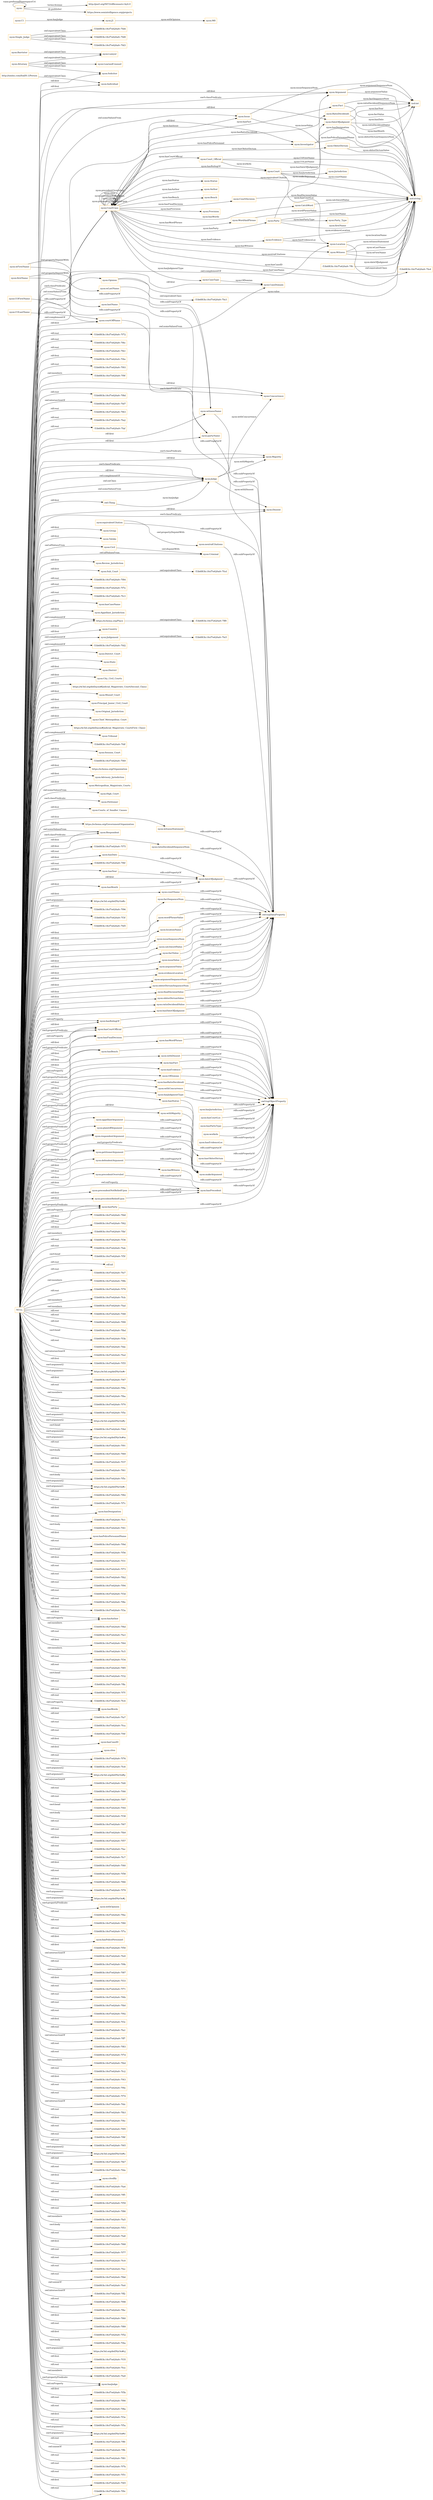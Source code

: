 digraph ar2dtool_diagram { 
rankdir=LR;
size="1501"
node [shape = rectangle, color="orange"]; "nyon:Issue" "nyon:Group" "nyon:Taluka" "nyon:Civil" "-53b6f83b:18cf7e620a9:-7ff9" "nyon:Statue" "nyon:Review_Jurisdiction" "nyon:Sub_Court" "nyon:ObiterDictum" "nyon:Solicitor" "nyon:Lawyer" "nyon:Appellant_Jurisdiction" "nyon:Jurisdiction" "https://schema.org/Place" "-53b6f83b:18cf7e620a9:-7fe5" "-53b6f83b:18cf7e620a9:-7fd4" "nyon:Evidence" "nyon:Opinion" "nyon:Judgement" "nyon:Author" "nyon:CatchWord" "nyon:Court_Official" "nyon:WordAndPhrase" "nyon:Country" "nyon:Attorney" "nyon:DateOfJudgment" "http://xmlns.com/foaf/0.1/Person" "-53b6f83b:18cf7e620a9:-7fe3" "nyon:Party_Type" "nyon:Concurrence" "-53b6f83b:18cf7e620a9:-7fd2" "nyon:CaseType" "nyon:Fact" "nyon:District_Court" "nyon:State" "nyon:Party" "nyon:District" "nyon:Provision" "-53b6f83b:18cf7e620a9:-7fd9" "nyon:Majority" "nyon:City_Civil_Courts" "nyon:Single_Judge" "https://w3id.org/def/nyon#Judicial_Magistrate_Court(Second_Class)" "nyon:Munsif_Court" "nyon:LearnedCounsel" "-53b6f83b:18cf7e620a9:-7fe4" "nyon:Principal_Junior_Civil_Court" "nyon:CaseDomain" "nyon:Original_Jurisdiction" "-53b6f83b:18cf7e620a9:-7fd3" "nyon:Chief_Meterpolitan_Court" "https://w3id.org/def/nyon#Judicial_Magistrate_Court(First_Class)" "nyon:RatioDecidendi" "-53b6f83b:18cf7e620a9:-7ffc" "nyon:Investigator" "nyon:Criminal" "nyon:Tribunal" "-53b6f83b:18cf7e620a9:-7fdf" "nyon:Barrister" "nyon:Session_Court" "nyon:Individual" "https://schema.org/Organization" "nyon:Advisory_Jurisdiction" "nyon:Court" "nyon:Witness" "nyon:Bench" "nyon:Metropolitan_Magistrate_Courts" "nyon:High_Court" "nyon:Judge" "nyon:CourtCase" "nyon:Petitioner" "nyon:Dissent" "nyon:Argument" "-53b6f83b:18cf7e620a9:-7fcd" "nyon:Location" "nyon:Courts_of_Smaller_Causes" "https://schema.org/GovernmentOrganization" "nyon:CourtDecision" "nyon:Respondent" ; /*classes style*/
	"nyon:ratioDecidendiValue" -> "owl:topDataProperty" [ label = "rdfs:subPropertyOf" ];
	"nyon:witnessStatement" -> "owl:topDataProperty" [ label = "rdfs:subPropertyOf" ];
	"nyon:ratioDecidendiSequenceNum" -> "owl:topDataProperty" [ label = "rdfs:subPropertyOf" ];
	"https://schema.org/Place" -> "-53b6f83b:18cf7e620a9:-7ff9" [ label = "owl:equivalentClass" ];
	"nyon:wLastName" -> "nyon:witnessName" [ label = "rdfs:subPropertyOf" ];
	"nyon:withMajority" -> "owl:topObjectProperty" [ label = "rdfs:subPropertyOf" ];
	"nyon:equivalentCitation" -> "nyon:neutralCitations" [ label = "owl:propertyDisjointWith" ];
	"nyon:equivalentCitation" -> "owl:topDataProperty" [ label = "rdfs:subPropertyOf" ];
	"nyon:dateOfJudgment" -> "owl:topDataProperty" [ label = "rdfs:subPropertyOf" ];
	"nyon:hasYear" -> "nyon:dateOfJudgment" [ label = "rdfs:subPropertyOf" ];
	"nyon:partyName" -> "owl:topDataProperty" [ label = "rdfs:subPropertyOf" ];
	"nyon:courtOffName" -> "owl:topDataProperty" [ label = "rdfs:subPropertyOf" ];
	"nyon:courtName" -> "owl:topDataProperty" [ label = "rdfs:subPropertyOf" ];
	"nyon:factSequenceNum" -> "owl:topDataProperty" [ label = "rdfs:subPropertyOf" ];
	"nyon:Opinion" -> "-53b6f83b:18cf7e620a9:-7fe3" [ label = "owl:equivalentClass" ];
	"nyon:plaintiffArgument" -> "nyon:makeArgument" [ label = "rdfs:subPropertyOf" ];
	"nyon:Sub_Court" -> "-53b6f83b:18cf7e620a9:-7fcd" [ label = "owl:equivalentClass" ];
	"nyon:hasWitness" -> "owl:topObjectProperty" [ label = "rdfs:subPropertyOf" ];
	"nyon:precedentReliedUpon" -> "nyon:hasPrecedent" [ label = "rdfs:subPropertyOf" ];
	"nyon:Civil" -> "nyon:Criminal" [ label = "owl:disjointWith" ];
	"nyon:wordPhraseValue" -> "owl:topDataProperty" [ label = "rdfs:subPropertyOf" ];
	"nyon:locationName" -> "owl:topDataProperty" [ label = "rdfs:subPropertyOf" ];
	"nyon:issueSequenceNum" -> "owl:topDataProperty" [ label = "rdfs:subPropertyOf" ];
	"nyon:hasParty" -> "owl:topObjectProperty" [ label = "rdfs:subPropertyOf" ];
	"nyon:hasDateOfJudgment" -> "owl:topObjectProperty" [ label = "rdfs:subPropertyOf" ];
	"nyon:hasRulingOf" -> "owl:topObjectProperty" [ label = "rdfs:subPropertyOf" ];
	"nyon:hasPrecedent" -> "owl:topObjectProperty" [ label = "rdfs:subPropertyOf" ];
	"nyon:catchwordValue" -> "owl:topDataProperty" [ label = "rdfs:subPropertyOf" ];
	"nyon:factValue" -> "owl:topDataProperty" [ label = "rdfs:subPropertyOf" ];
	"nyon:hasCourtOfficial" -> "owl:topObjectProperty" [ label = "rdfs:subPropertyOf" ];
	"nyon:issueValue" -> "owl:topDataProperty" [ label = "rdfs:subPropertyOf" ];
	"nyon:makeArgument" -> "owl:topObjectProperty" [ label = "rdfs:subPropertyOf" ];
	"nyon:hasFinalDecision" -> "owl:topObjectProperty" [ label = "rdfs:subPropertyOf" ];
	"nyon:lastName" -> "nyon:partyName" [ label = "rdfs:subPropertyOf" ];
	"nyon:respondentArgument" -> "nyon:makeArgument" [ label = "rdfs:subPropertyOf" ];
	"nyon:Judgement" -> "-53b6f83b:18cf7e620a9:-7fe5" [ label = "owl:equivalentClass" ];
	"nyon:argumentValue" -> "owl:topDataProperty" [ label = "rdfs:subPropertyOf" ];
	"nyon:precedentOverruled" -> "nyon:hasPrecedent" [ label = "rdfs:subPropertyOf" ];
	"nyon:J1" -> "nyon:M0" [ label = "nyon:withOpinion" ];
	"nyon:hasWordPhrase" -> "owl:topObjectProperty" [ label = "rdfs:subPropertyOf" ];
	"NULL" -> "nyon:Respondent" [ label = "rdf:first" ];
	"NULL" -> "-53b6f83b:18cf7e620a9:-7fb8" [ label = "rdf:rest" ];
	"NULL" -> "nyon:Munsif_Court" [ label = "rdf:first" ];
	"NULL" -> "-53b6f83b:18cf7e620a9:-7f62" [ label = "rdf:first" ];
	"NULL" -> "-53b6f83b:18cf7e620a9:-7fbf" [ label = "owl:members" ];
	"NULL" -> "nyon:hasBench" [ label = "owl:onProperty" ];
	"NULL" -> "nyon:plaintiffArgument" [ label = "rdf:first" ];
	"NULL" -> "-53b6f83b:18cf7e620a9:-7f36" [ label = "rdf:rest" ];
	"NULL" -> "-53b6f83b:18cf7e620a9:-7fab" [ label = "rdf:rest" ];
	"NULL" -> "-53b6f83b:18cf7e620a9:-7f5f" [ label = "swrl:head" ];
	"NULL" -> "nyon:factValue" [ label = "rdf:first" ];
	"NULL" -> "nyon:hasCourtOfficial" [ label = "owl:onProperty" ];
	"NULL" -> "rdf:nil" [ label = "rdf:rest" ];
	"NULL" -> "-53b6f83b:18cf7e620a9:-7fe7" [ label = "rdf:rest" ];
	"NULL" -> "nyon:ratioDecidendiValue" [ label = "rdf:first" ];
	"NULL" -> "nyon:Appellant_Jurisdiction" [ label = "rdf:first" ];
	"NULL" -> "-53b6f83b:18cf7e620a9:-7f8b" [ label = "owl:members" ];
	"NULL" -> "-53b6f83b:18cf7e620a9:-7f78" [ label = "rdf:rest" ];
	"NULL" -> "nyon:petitionerArgument" [ label = "rdf:first" ];
	"NULL" -> "nyon:Taluka" [ label = "rdf:first" ];
	"NULL" -> "-53b6f83b:18cf7e620a9:-7fcb" [ label = "owl:members" ];
	"NULL" -> "nyon:Individual" [ label = "rdf:first" ];
	"NULL" -> "-53b6f83b:18cf7e620a9:-7fad" [ label = "owl:members" ];
	"NULL" -> "-53b6f83b:18cf7e620a9:-7f48" [ label = "rdf:rest" ];
	"NULL" -> "-53b6f83b:18cf7e620a9:-7f99" [ label = "rdf:rest" ];
	"NULL" -> "-53b6f83b:18cf7e620a9:-7fbd" [ label = "rdf:rest" ];
	"NULL" -> "nyon:CaseDomain" [ label = "rdf:first" ];
	"NULL" -> "nyon:argumentValue" [ label = "rdf:first" ];
	"NULL" -> "-53b6f83b:18cf7e620a9:-7f3b" [ label = "swrl:head" ];
	"NULL" -> "-53b6f83b:18cf7e620a9:-7fde" [ label = "rdf:rest" ];
	"NULL" -> "-53b6f83b:18cf7e620a9:-7fed" [ label = "owl:intersectionOf" ];
	"NULL" -> "-53b6f83b:18cf7e620a9:-7f55" [ label = "rdf:first" ];
	"NULL" -> "https://w3id.org/def/NyOn#r" [ label = "swrl:argument2" ];
	"NULL" -> "-53b6f83b:18cf7e620a9:-7f47" [ label = "rdf:first" ];
	"NULL" -> "-53b6f83b:18cf7e620a9:-7f9a" [ label = "rdf:rest" ];
	"NULL" -> "nyon:respondentArgument" [ label = "rdf:first" ];
	"NULL" -> "nyon:factSequenceNum" [ label = "rdf:first" ];
	"NULL" -> "-53b6f83b:18cf7e620a9:-7fba" [ label = "owl:members" ];
	"NULL" -> "nyon:Dissent" [ label = "swrl:classPredicate" ];
	"NULL" -> "https://w3id.org/def/nyon#Judicial_Magistrate_Court(Second_Class)" [ label = "rdf:first" ];
	"NULL" -> "-53b6f83b:18cf7e620a9:-7f70" [ label = "rdf:rest" ];
	"NULL" -> "nyon:Civil" [ label = "owl:allValuesFrom" ];
	"NULL" -> "nyon:Tribunal" [ label = "owl:complementOf" ];
	"NULL" -> "nyon:Dissent" [ label = "rdf:first" ];
	"NULL" -> "-53b6f83b:18cf7e620a9:-7f5e" [ label = "rdf:first" ];
	"NULL" -> "https://w3id.org/def/NyOn#y" [ label = "swrl:argument1" ];
	"NULL" -> "nyon:Original_Jurisdiction" [ label = "rdf:first" ];
	"NULL" -> "-53b6f83b:18cf7e620a9:-7f4d" [ label = "swrl:head" ];
	"NULL" -> "https://w3id.org/def/NyOn#m" [ label = "swrl:argument2" ];
	"NULL" -> "-53b6f83b:18cf7e620a9:-7f91" [ label = "rdf:rest" ];
	"NULL" -> "nyon:District_Court" [ label = "rdf:first" ];
	"NULL" -> "-53b6f83b:18cf7e620a9:-7f69" [ label = "swrl:body" ];
	"NULL" -> "-53b6f83b:18cf7e620a9:-7f37" [ label = "rdf:first" ];
	"NULL" -> "-53b6f83b:18cf7e620a9:-7f61" [ label = "rdf:rest" ];
	"NULL" -> "-53b6f83b:18cf7e620a9:-7f5c" [ label = "swrl:body" ];
	"NULL" -> "https://w3id.org/def/NyOn#c" [ label = "swrl:argument2" ];
	"NULL" -> "nyon:High_Court" [ label = "owl:someValuesFrom" ];
	"NULL" -> "nyon:withDissent" [ label = "swrl:propertyPredicate" ];
	"NULL" -> "-53b6f83b:18cf7e620a9:-7f82" [ label = "rdf:rest" ];
	"NULL" -> "nyon:Judgement" [ label = "owl:complementOf" ];
	"NULL" -> "-53b6f83b:18cf7e620a9:-7f7c" [ label = "rdf:rest" ];
	"NULL" -> "nyon:hasDesignation" [ label = "rdf:first" ];
	"NULL" -> "-53b6f83b:18cf7e620a9:-7fc1" [ label = "rdf:rest" ];
	"NULL" -> "-53b6f83b:18cf7e620a9:-7f41" [ label = "swrl:body" ];
	"NULL" -> "nyon:partyName" [ label = "rdf:first" ];
	"NULL" -> "nyon:witnessStatement" [ label = "rdf:first" ];
	"NULL" -> "nyon:hasPolicePersonnelName" [ label = "rdf:first" ];
	"NULL" -> "-53b6f83b:18cf7e620a9:-7f9d" [ label = "rdf:rest" ];
	"NULL" -> "nyon:hasFact" [ label = "rdf:first" ];
	"NULL" -> "nyon:withMajority" [ label = "swrl:propertyPredicate" ];
	"NULL" -> "nyon:dateOfJudgment" [ label = "rdf:first" ];
	"NULL" -> "-53b6f83b:18cf7e620a9:-7f56" [ label = "swrl:head" ];
	"NULL" -> "-53b6f83b:18cf7e620a9:-7f31" [ label = "rdf:first" ];
	"NULL" -> "nyon:Session_Court" [ label = "rdf:first" ];
	"NULL" -> "-53b6f83b:18cf7e620a9:-7f73" [ label = "rdf:rest" ];
	"NULL" -> "-53b6f83b:18cf7e620a9:-7fb2" [ label = "rdf:rest" ];
	"NULL" -> "nyon:Criminal" [ label = "owl:allValuesFrom" ];
	"NULL" -> "nyon:Solicitor" [ label = "rdf:first" ];
	"NULL" -> "nyon:Advisory_Jurisdiction" [ label = "rdf:first" ];
	"NULL" -> "-53b6f83b:18cf7e620a9:-7f94" [ label = "rdf:rest" ];
	"NULL" -> "-53b6f83b:18cf7e620a9:-7f3d" [ label = "rdf:rest" ];
	"NULL" -> "-53b6f83b:18cf7e620a9:-7f8e" [ label = "rdf:rest" ];
	"NULL" -> "-53b6f83b:18cf7e620a9:-7f3a" [ label = "rdf:first" ];
	"NULL" -> "nyon:hasPrecedent" [ label = "owl:onProperty" ];
	"NULL" -> "nyon:Judge" [ label = "swrl:classPredicate" ];
	"NULL" -> "nyon:ratioDecidendiSequenceNum" [ label = "rdf:first" ];
	"NULL" -> "nyon:hasAuthor" [ label = "rdf:first" ];
	"NULL" -> "nyon:hasParty" [ label = "owl:onProperty" ];
	"NULL" -> "-53b6f83b:18cf7e620a9:-7f6d" [ label = "owl:members" ];
	"NULL" -> "nyon:hasEvidence" [ label = "rdf:first" ];
	"NULL" -> "nyon:hasRulingOf" [ label = "rdf:first" ];
	"NULL" -> "-53b6f83b:18cf7e620a9:-7fa3" [ label = "rdf:rest" ];
	"NULL" -> "nyon:Judge" [ label = "rdf:first" ];
	"NULL" -> "-53b6f83b:18cf7e620a9:-7f64" [ label = "rdf:first" ];
	"NULL" -> "-53b6f83b:18cf7e620a9:-7fc5" [ label = "owl:members" ];
	"NULL" -> "-53b6f83b:18cf7e620a9:-7f34" [ label = "rdf:rest" ];
	"NULL" -> "-53b6f83b:18cf7e620a9:-7f85" [ label = "rdf:rest" ];
	"NULL" -> "nyon:hasRulingOf" [ label = "owl:onProperty" ];
	"NULL" -> "-53b6f83b:18cf7e620a9:-7f32" [ label = "swrl:head" ];
	"NULL" -> "-53b6f83b:18cf7e620a9:-7ffa" [ label = "rdf:rest" ];
	"NULL" -> "-53b6f83b:18cf7e620a9:-7f7f" [ label = "rdf:rest" ];
	"NULL" -> "-53b6f83b:18cf7e620a9:-7fc4" [ label = "rdf:rest" ];
	"NULL" -> "https://schema.org/Organization" [ label = "rdf:first" ];
	"NULL" -> "nyon:witnessName" [ label = "rdf:first" ];
	"NULL" -> "https://schema.org/GovernmentOrganization" [ label = "rdf:first" ];
	"NULL" -> "nyon:hasWords" [ label = "owl:onProperty" ];
	"NULL" -> "-53b6f83b:18cf7e620a9:-7fa7" [ label = "rdf:rest" ];
	"NULL" -> "-53b6f83b:18cf7e620a9:-7fca" [ label = "rdf:rest" ];
	"NULL" -> "-53b6f83b:18cf7e620a9:-7f4f" [ label = "rdf:rest" ];
	"NULL" -> "nyon:hasCaseID" [ label = "rdf:first" ];
	"NULL" -> "nyon:hasBench" [ label = "rdf:first" ];
	"NULL" -> "nyon:cites" [ label = "rdf:first" ];
	"NULL" -> "-53b6f83b:18cf7e620a9:-7f76" [ label = "rdf:rest" ];
	"NULL" -> "nyon:Judge" [ label = "owl:complementOf" ];
	"NULL" -> "-53b6f83b:18cf7e620a9:-7fc8" [ label = "rdf:rest" ];
	"NULL" -> "https://w3id.org/def/NyOn#p" [ label = "swrl:argument2" ];
	"NULL" -> "nyon:Respondent" [ label = "owl:someValuesFrom" ];
	"NULL" -> "-53b6f83b:18cf7e620a9:-7fd0" [ label = "owl:intersectionOf" ];
	"NULL" -> "-53b6f83b:18cf7e620a9:-7f46" [ label = "rdf:rest" ];
	"NULL" -> "https://w3id.org/def/NyOn#y" [ label = "swrl:argument2" ];
	"NULL" -> "-53b6f83b:18cf7e620a9:-7f97" [ label = "rdf:rest" ];
	"NULL" -> "-53b6f83b:18cf7e620a9:-7f44" [ label = "swrl:head" ];
	"NULL" -> "nyon:OfDomian" [ label = "owl:onProperty" ];
	"NULL" -> "-53b6f83b:18cf7e620a9:-7f38" [ label = "swrl:body" ];
	"NULL" -> "-53b6f83b:18cf7e620a9:-7f67" [ label = "rdf:rest" ];
	"NULL" -> "-53b6f83b:18cf7e620a9:-7fb9" [ label = "rdf:rest" ];
	"NULL" -> "nyon:respondentArgument" [ label = "swrl:propertyPredicate" ];
	"NULL" -> "-53b6f83b:18cf7e620a9:-7f57" [ label = "rdf:first" ];
	"NULL" -> "nyon:evidenceLocation" [ label = "rdf:first" ];
	"NULL" -> "nyon:hasRatioDecidendi" [ label = "rdf:first" ];
	"NULL" -> "-53b6f83b:18cf7e620a9:-7fac" [ label = "rdf:rest" ];
	"NULL" -> "nyon:makeArgument" [ label = "swrl:propertyPredicate" ];
	"NULL" -> "nyon:hasCourtOfficial" [ label = "rdf:first" ];
	"NULL" -> "-53b6f83b:18cf7e620a9:-7fc7" [ label = "rdf:rest" ];
	"NULL" -> "nyon:argumentSequenceNum" [ label = "rdf:first" ];
	"NULL" -> "nyon:Review_Jurisdiction" [ label = "rdf:first" ];
	"NULL" -> "-53b6f83b:18cf7e620a9:-7f40" [ label = "rdf:first" ];
	"NULL" -> "-53b6f83b:18cf7e620a9:-7f58" [ label = "rdf:rest" ];
	"NULL" -> "-53b6f83b:18cf7e620a9:-7f66" [ label = "rdf:first" ];
	"NULL" -> "-53b6f83b:18cf7e620a9:-7f79" [ label = "rdf:rest" ];
	"NULL" -> "nyon:withConcurrence" [ label = "swrl:propertyPredicate" ];
	"NULL" -> "nyon:hasCourtOfficial" [ label = "swrl:propertyPredicate" ];
	"NULL" -> "https://w3id.org/def/NyOn#j" [ label = "swrl:argument1" ];
	"NULL" -> "nyon:withOpinion" [ label = "swrl:propertyPredicate" ];
	"NULL" -> "nyon:Location" [ label = "owl:complementOf" ];
	"NULL" -> "-53b6f83b:18cf7e620a9:-7fbe" [ label = "rdf:rest" ];
	"NULL" -> "-53b6f83b:18cf7e620a9:-7f80" [ label = "rdf:rest" ];
	"NULL" -> "-53b6f83b:18cf7e620a9:-7f7a" [ label = "rdf:rest" ];
	"NULL" -> "nyon:hasWitness" [ label = "rdf:first" ];
	"NULL" -> "nyon:CourtCase" [ label = "owl:someValuesFrom" ];
	"NULL" -> "nyon:District" [ label = "rdf:first" ];
	"NULL" -> "nyon:CourtCase" [ label = "swrl:classPredicate" ];
	"NULL" -> "nyon:hasPolicePersonnel" [ label = "rdf:first" ];
	"NULL" -> "-53b6f83b:18cf7e620a9:-7f50" [ label = "rdf:first" ];
	"NULL" -> "-53b6f83b:18cf7e620a9:-7fe9" [ label = "owl:intersectionOf" ];
	"NULL" -> "-53b6f83b:18cf7e620a9:-7f9b" [ label = "rdf:rest" ];
	"NULL" -> "nyon:catchwordValue" [ label = "rdf:first" ];
	"NULL" -> "-53b6f83b:18cf7e620a9:-7f87" [ label = "owl:members" ];
	"NULL" -> "-53b6f83b:18cf7e620a9:-7f33" [ label = "rdf:first" ];
	"NULL" -> "-53b6f83b:18cf7e620a9:-7f71" [ label = "rdf:rest" ];
	"NULL" -> "nyon:issueValue" [ label = "rdf:first" ];
	"NULL" -> "owl:Thing" [ label = "rdf:first" ];
	"NULL" -> "https://w3id.org/def/NyOn#r" [ label = "swrl:argument1" ];
	"NULL" -> "-53b6f83b:18cf7e620a9:-7f6b" [ label = "rdf:rest" ];
	"NULL" -> "nyon:Argument" [ label = "rdf:first" ];
	"NULL" -> "-53b6f83b:18cf7e620a9:-7fb0" [ label = "rdf:rest" ];
	"NULL" -> "nyon:courtName" [ label = "rdf:first" ];
	"NULL" -> "https://w3id.org/def/nyon#Judicial_Magistrate_Court(First_Class)" [ label = "rdf:first" ];
	"NULL" -> "-53b6f83b:18cf7e620a9:-7f92" [ label = "rdf:rest" ];
	"NULL" -> "-53b6f83b:18cf7e620a9:-7f3c" [ label = "rdf:first" ];
	"NULL" -> "-53b6f83b:18cf7e620a9:-7fa1" [ label = "rdf:rest" ];
	"NULL" -> "nyon:courtOffName" [ label = "rdf:first" ];
	"NULL" -> "https://schema.org/Place" [ label = "owl:complementOf" ];
	"NULL" -> "nyon:State" [ label = "rdf:first" ];
	"NULL" -> "-53b6f83b:18cf7e620a9:-7fdf" [ label = "rdf:first" ];
	"NULL" -> "-53b6f83b:18cf7e620a9:-7ff7" [ label = "owl:intersectionOf" ];
	"NULL" -> "nyon:Investigator" [ label = "rdf:first" ];
	"NULL" -> "-53b6f83b:18cf7e620a9:-7f83" [ label = "rdf:rest" ];
	"NULL" -> "nyon:Concurrence" [ label = "swrl:classPredicate" ];
	"NULL" -> "nyon:precendentNotReliedUpon" [ label = "rdf:first" ];
	"NULL" -> "https://schema.org/Place" [ label = "rdf:first" ];
	"NULL" -> "-53b6f83b:18cf7e620a9:-7f7d" [ label = "rdf:rest" ];
	"NULL" -> "-53b6f83b:18cf7e620a9:-7fb4" [ label = "owl:members" ];
	"NULL" -> "-53b6f83b:18cf7e620a9:-7fc2" [ label = "rdf:rest" ];
	"NULL" -> "-53b6f83b:18cf7e620a9:-7f43" [ label = "rdf:first" ];
	"NULL" -> "-53b6f83b:18cf7e620a9:-7f9e" [ label = "rdf:rest" ];
	"NULL" -> "nyon:hasJudgmentType" [ label = "rdf:first" ];
	"NULL" -> "https://w3id.org/def/NyOn#c" [ label = "swrl:argument1" ];
	"NULL" -> "-53b6f83b:18cf7e620a9:-7f74" [ label = "rdf:rest" ];
	"NULL" -> "nyon:Judge" [ label = "owl:onClass" ];
	"NULL" -> "-53b6f83b:18cf7e620a9:-7fdc" [ label = "owl:intersectionOf" ];
	"NULL" -> "-53b6f83b:18cf7e620a9:-7fb3" [ label = "rdf:rest" ];
	"NULL" -> "https://w3id.org/def/NyOn#j" [ label = "swrl:argument2" ];
	"NULL" -> "nyon:Opinion" [ label = "owl:complementOf" ];
	"NULL" -> "-53b6f83b:18cf7e620a9:-7f4c" [ label = "rdf:first" ];
	"NULL" -> "-53b6f83b:18cf7e620a9:-7f95" [ label = "rdf:rest" ];
	"NULL" -> "nyon:Majority" [ label = "swrl:classPredicate" ];
	"NULL" -> "-53b6f83b:18cf7e620a9:-7f8f" [ label = "rdf:rest" ];
	"NULL" -> "nyon:Concurrence" [ label = "rdf:first" ];
	"NULL" -> "nyon:locationName" [ label = "rdf:first" ];
	"NULL" -> "nyon:hasFinalDecision" [ label = "rdf:first" ];
	"NULL" -> "-53b6f83b:18cf7e620a9:-7f65" [ label = "rdf:rest" ];
	"NULL" -> "https://w3id.org/def/NyOn#a" [ label = "swrl:argument2" ];
	"NULL" -> "-53b6f83b:18cf7e620a9:-7fb7" [ label = "rdf:rest" ];
	"NULL" -> "-53b6f83b:18cf7e620a9:-7fda" [ label = "rdf:rest" ];
	"NULL" -> "nyon:hasAuthor" [ label = "owl:onProperty" ];
	"NULL" -> "nyon:citedBy" [ label = "rdf:first" ];
	"NULL" -> "-53b6f83b:18cf7e620a9:-7fa4" [ label = "rdf:rest" ];
	"NULL" -> "-53b6f83b:18cf7e620a9:-7ff5" [ label = "rdf:rest" ];
	"NULL" -> "-53b6f83b:18cf7e620a9:-7f59" [ label = "rdf:first" ];
	"NULL" -> "-53b6f83b:18cf7e620a9:-7f86" [ label = "rdf:rest" ];
	"NULL" -> "nyon:hasYear" [ label = "rdf:first" ];
	"NULL" -> "nyon:hasMonth" [ label = "rdf:first" ];
	"NULL" -> "nyon:hasDateOfJudgment" [ label = "rdf:first" ];
	"NULL" -> "nyon:Petitioner" [ label = "swrl:classPredicate" ];
	"NULL" -> "-53b6f83b:18cf7e620a9:-7fa5" [ label = "owl:members" ];
	"NULL" -> "nyon:hasStatue" [ label = "rdf:first" ];
	"NULL" -> "-53b6f83b:18cf7e620a9:-7f53" [ label = "swrl:body" ];
	"NULL" -> "-53b6f83b:18cf7e620a9:-7fa8" [ label = "rdf:rest" ];
	"NULL" -> "nyon:City_Civil_Courts" [ label = "rdf:first" ];
	"NULL" -> "-53b6f83b:18cf7e620a9:-7f68" [ label = "rdf:first" ];
	"NULL" -> "nyon:Courts_of_Smaller_Causes" [ label = "rdf:first" ];
	"NULL" -> "nyon:precedentReliedUpon" [ label = "rdf:first" ];
	"NULL" -> "-53b6f83b:18cf7e620a9:-7f77" [ label = "rdf:rest" ];
	"NULL" -> "-53b6f83b:18cf7e620a9:-7fc9" [ label = "rdf:rest" ];
	"NULL" -> "-53b6f83b:18cf7e620a9:-7fec" [ label = "rdf:rest" ];
	"NULL" -> "-53b6f83b:18cf7e620a9:-7fb6" [ label = "rdf:rest" ];
	"NULL" -> "-53b6f83b:18cf7e620a9:-7fe0" [ label = "owl:unionOf" ];
	"NULL" -> "-53b6f83b:18cf7e620a9:-7ff2" [ label = "owl:intersectionOf" ];
	"NULL" -> "nyon:obiterDictumSequenceNum" [ label = "rdf:first" ];
	"NULL" -> "nyon:hasParty" [ label = "rdf:first" ];
	"NULL" -> "nyon:Argument" [ label = "swrl:classPredicate" ];
	"NULL" -> "nyon:wordPhraseValue" [ label = "rdf:first" ];
	"NULL" -> "-53b6f83b:18cf7e620a9:-7f98" [ label = "rdf:rest" ];
	"NULL" -> "-53b6f83b:18cf7e620a9:-7fbc" [ label = "rdf:rest" ];
	"NULL" -> "nyon:Respondent" [ label = "swrl:classPredicate" ];
	"NULL" -> "nyon:Chief_Meterpolitan_Court" [ label = "rdf:first" ];
	"NULL" -> "-53b6f83b:18cf7e620a9:-7f60" [ label = "rdf:first" ];
	"NULL" -> "-53b6f83b:18cf7e620a9:-7f89" [ label = "rdf:rest" ];
	"NULL" -> "-53b6f83b:18cf7e620a9:-7f52" [ label = "rdf:first" ];
	"NULL" -> "-53b6f83b:18cf7e620a9:-7f4a" [ label = "swrl:body" ];
	"NULL" -> "https://w3id.org/def/NyOn#cj" [ label = "swrl:argument1" ];
	"NULL" -> "-53b6f83b:18cf7e620a9:-7f35" [ label = "rdf:first" ];
	"NULL" -> "-53b6f83b:18cf7e620a9:-7fce" [ label = "rdf:rest" ];
	"NULL" -> "-53b6f83b:18cf7e620a9:-7fa9" [ label = "owl:members" ];
	"NULL" -> "nyon:hasJudge" [ label = "swrl:propertyPredicate" ];
	"NULL" -> "-53b6f83b:18cf7e620a9:-7fd2" [ label = "owl:complementOf" ];
	"NULL" -> "-53b6f83b:18cf7e620a9:-7f5b" [ label = "rdf:first" ];
	"NULL" -> "-53b6f83b:18cf7e620a9:-7f90" [ label = "rdf:rest" ];
	"NULL" -> "nyon:Group" [ label = "rdf:first" ];
	"NULL" -> "-53b6f83b:18cf7e620a9:-7f8a" [ label = "rdf:rest" ];
	"NULL" -> "nyon:finalDecisionValue" [ label = "rdf:first" ];
	"NULL" -> "-53b6f83b:18cf7e620a9:-7f3e" [ label = "rdf:first" ];
	"NULL" -> "nyon:hasObiterDictum" [ label = "rdf:first" ];
	"NULL" -> "-53b6f83b:18cf7e620a9:-7f5a" [ label = "rdf:rest" ];
	"NULL" -> "https://w3id.org/def/NyOn#d" [ label = "swrl:argument1" ];
	"NULL" -> "-53b6f83b:18cf7e620a9:-7ff0" [ label = "rdf:rest" ];
	"NULL" -> "nyon:Majority" [ label = "rdf:first" ];
	"NULL" -> "-53b6f83b:18cf7e620a9:-7ffb" [ label = "owl:unionOf" ];
	"NULL" -> "https://w3id.org/def/NyOn#d" [ label = "swrl:argument2" ];
	"NULL" -> "nyon:issueSequenceNum" [ label = "rdf:first" ];
	"NULL" -> "nyon:hasWordPhrase" [ label = "rdf:first" ];
	"NULL" -> "-53b6f83b:18cf7e620a9:-7f81" [ label = "rdf:rest" ];
	"NULL" -> "nyon:hasWords" [ label = "rdf:first" ];
	"NULL" -> "nyon:defendentArgument" [ label = "rdf:first" ];
	"NULL" -> "nyon:hasParty" [ label = "swrl:propertyPredicate" ];
	"NULL" -> "-53b6f83b:18cf7e620a9:-7f7b" [ label = "rdf:rest" ];
	"NULL" -> "-53b6f83b:18cf7e620a9:-7f51" [ label = "rdf:rest" ];
	"NULL" -> "nyon:hasDate" [ label = "rdf:first" ];
	"NULL" -> "-53b6f83b:18cf7e620a9:-7f45" [ label = "rdf:first" ];
	"NULL" -> "-53b6f83b:18cf7e620a9:-7f9c" [ label = "rdf:rest" ];
	"NULL" -> "https://w3id.org/def/NyOn#a" [ label = "swrl:argument1" ];
	"NULL" -> "-53b6f83b:18cf7e620a9:-7f72" [ label = "rdf:rest" ];
	"NULL" -> "nyon:hasJudge" [ label = "owl:onProperty" ];
	"NULL" -> "-53b6f83b:18cf7e620a9:-7f6c" [ label = "rdf:rest" ];
	"NULL" -> "-53b6f83b:18cf7e620a9:-7fb1" [ label = "rdf:rest" ];
	"NULL" -> "nyon:petitionerArgument" [ label = "swrl:propertyPredicate" ];
	"NULL" -> "-53b6f83b:18cf7e620a9:-7f4e" [ label = "rdf:first" ];
	"NULL" -> "-53b6f83b:18cf7e620a9:-7f93" [ label = "rdf:rest" ];
	"NULL" -> "-53b6f83b:18cf7e620a9:-7f9f" [ label = "owl:members" ];
	"NULL" -> "-53b6f83b:18cf7e620a9:-7f8d" [ label = "rdf:rest" ];
	"NULL" -> "-53b6f83b:18cf7e620a9:-7fd7" [ label = "owl:intersectionOf" ];
	"NULL" -> "nyon:Sub_Court" [ label = "rdf:first" ];
	"NULL" -> "-53b6f83b:18cf7e620a9:-7f63" [ label = "rdf:rest" ];
	"NULL" -> "https://w3id.org/def/NyOn#p" [ label = "swrl:argument1" ];
	"NULL" -> "-53b6f83b:18cf7e620a9:-7fa2" [ label = "rdf:rest" ];
	"NULL" -> "-53b6f83b:18cf7e620a9:-7faf" [ label = "rdf:rest" ];
	"NULL" -> "nyon:precedentOverruled" [ label = "rdf:first" ];
	"NULL" -> "-53b6f83b:18cf7e620a9:-7f84" [ label = "rdf:rest" ];
	"NULL" -> "nyon:Issue" [ label = "owl:someValuesFrom" ];
	"NULL" -> "-53b6f83b:18cf7e620a9:-7f7e" [ label = "rdf:rest" ];
	"NULL" -> "-53b6f83b:18cf7e620a9:-7fc3" [ label = "rdf:rest" ];
	"NULL" -> "nyon:hasFinalDecision" [ label = "swrl:propertyPredicate" ];
	"NULL" -> "https://w3id.org/def/NyOn#m" [ label = "swrl:argument1" ];
	"NULL" -> "nyon:hasCaseName" [ label = "rdf:first" ];
	"NULL" -> "nyon:Country" [ label = "rdf:first" ];
	"NULL" -> "-53b6f83b:18cf7e620a9:-7f49" [ label = "rdf:first" ];
	"NULL" -> "-53b6f83b:18cf7e620a9:-7f75" [ label = "rdf:rest" ];
	"NULL" -> "nyon:obiterDictumValue" [ label = "rdf:first" ];
	"NULL" -> "-53b6f83b:18cf7e620a9:-7f6f" [ label = "rdf:rest" ];
	"NULL" -> "nyon:appellantArgument" [ label = "rdf:first" ];
	"NULL" -> "nyon:Metropolitan_Magistrate_Courts" [ label = "rdf:first" ];
	"NULL" -> "nyon:DateOfJudgment" [ label = "rdf:first" ];
	"NULL" -> "nyon:Judge" [ label = "owl:someValuesFrom" ];
	"NULL" -> "https://w3id.org/def/NyOn#x" [ label = "swrl:argument1" ];
	"NULL" -> "-53b6f83b:18cf7e620a9:-7f96" [ label = "rdf:rest" ];
	"NULL" -> "-53b6f83b:18cf7e620a9:-7f3f" [ label = "rdf:rest" ];
	"NULL" -> "-53b6f83b:18cf7e620a9:-7fd5" [ label = "rdf:rest" ];
	"NULL" -> "nyon:CaseDomain" [ label = "owl:someValuesFrom" ];
	"NULL" -> "nyon:Principal_Junior_Civil_Court" [ label = "rdf:first" ];
	"nyon:hasStatue" -> "owl:topObjectProperty" [ label = "rdfs:subPropertyOf" ];
	"nyon:hasJurisdiction" -> "owl:topObjectProperty" [ label = "rdfs:subPropertyOf" ];
	"nyon:defendentArgument" -> "nyon:makeArgument" [ label = "rdfs:subPropertyOf" ];
	"nyon:firstName" -> "nyon:lastName" [ label = "owl:propertyDisjointWith" ];
	"nyon:firstName" -> "nyon:partyName" [ label = "rdfs:subPropertyOf" ];
	"nyon:hasBench" -> "owl:topObjectProperty" [ label = "rdfs:subPropertyOf" ];
	"nyon:argumentSequenceNum" -> "owl:topDataProperty" [ label = "rdfs:subPropertyOf" ];
	"nyon:hasCourtLoc" -> "owl:topObjectProperty" [ label = "rdfs:subPropertyOf" ];
	"nyon:Barrister" -> "nyon:Lawyer" [ label = "owl:equivalentClass" ];
	"nyon:Single_Judge" -> "-53b6f83b:18cf7e620a9:-7fd3" [ label = "owl:equivalentClass" ];
	"nyon:Single_Judge" -> "-53b6f83b:18cf7e620a9:-7fd4" [ label = "owl:equivalentClass" ];
	"nyon:Single_Judge" -> "-53b6f83b:18cf7e620a9:-7fd9" [ label = "owl:equivalentClass" ];
	"nyon:C1" -> "nyon:J1" [ label = "nyon:hasJudge" ];
	"nyon:evidenceLocation" -> "owl:topDataProperty" [ label = "rdfs:subPropertyOf" ];
	"nyon:wFirstName" -> "nyon:wLastName" [ label = "owl:propertyDisjointWith" ];
	"nyon:wFirstName" -> "nyon:witnessName" [ label = "rdfs:subPropertyOf" ];
	"nyon:obiterDictumValue" -> "owl:topDataProperty" [ label = "rdfs:subPropertyOf" ];
	"nyon:hasPartyType" -> "owl:topObjectProperty" [ label = "rdfs:subPropertyOf" ];
	"nyon:hasDate" -> "nyon:dateOfJudgment" [ label = "rdfs:subPropertyOf" ];
	"nyon:obiterDictumSequenceNum" -> "owl:topDataProperty" [ label = "rdfs:subPropertyOf" ];
	"nyon:petitionerArgument" -> "nyon:makeArgument" [ label = "rdfs:subPropertyOf" ];
	"nyon:" -> "http://purl.org/NET/rdflicense/cc-by4.0" [ label = "terms:license" ];
	"nyon:" -> "https://www.semintelligence.org/projects" [ label = "dc:publisher" ];
	"nyon:" -> "nyon:" [ label = "vann:preferredNamespaceUri" ];
	"nyon:withConcurrence" -> "owl:topObjectProperty" [ label = "rdfs:subPropertyOf" ];
	"nyon:Location" -> "-53b6f83b:18cf7e620a9:-7fe4" [ label = "owl:equivalentClass" ];
	"nyon:hasJudgmentType" -> "owl:topObjectProperty" [ label = "rdfs:subPropertyOf" ];
	"http://xmlns.com/foaf/0.1/Person" -> "nyon:Individual" [ label = "owl:equivalentClass" ];
	"nyon:appellantArgument" -> "nyon:makeArgument" [ label = "rdfs:subPropertyOf" ];
	"nyon:Attorney" -> "nyon:Solicitor" [ label = "owl:equivalentClass" ];
	"nyon:Attorney" -> "nyon:LearnedCounsel" [ label = "owl:equivalentClass" ];
	"nyon:Attorney" -> "nyon:Lawyer" [ label = "owl:equivalentClass" ];
	"nyon:hasFact" -> "owl:topObjectProperty" [ label = "rdfs:subPropertyOf" ];
	"nyon:neutralCitations" -> "owl:topDataProperty" [ label = "rdfs:subPropertyOf" ];
	"nyon:hasRatioDecidendi" -> "owl:topObjectProperty" [ label = "rdfs:subPropertyOf" ];
	"nyon:withDissent" -> "owl:topObjectProperty" [ label = "rdfs:subPropertyOf" ];
	"nyon:hasObiterDictum" -> "owl:topObjectProperty" [ label = "rdfs:subPropertyOf" ];
	"nyon:worksIn" -> "owl:topObjectProperty" [ label = "rdfs:subPropertyOf" ];
	"nyon:precendentNotReliedUpon" -> "nyon:hasPrecedent" [ label = "rdfs:subPropertyOf" ];
	"nyon:hasMonth" -> "nyon:dateOfJudgment" [ label = "rdfs:subPropertyOf" ];
	"nyon:COFirstName" -> "nyon:courtOffName" [ label = "rdfs:subPropertyOf" ];
	"nyon:hasEvidence" -> "owl:topObjectProperty" [ label = "rdfs:subPropertyOf" ];
	"nyon:OfDomian" -> "owl:topObjectProperty" [ label = "rdfs:subPropertyOf" ];
	"nyon:hasEvidenceLoc" -> "owl:topObjectProperty" [ label = "rdfs:subPropertyOf" ];
	"nyon:COLastName" -> "nyon:courtOffName" [ label = "rdfs:subPropertyOf" ];
	"nyon:finalDecisionValue" -> "owl:topDataProperty" [ label = "rdfs:subPropertyOf" ];
	"nyon:witnessName" -> "owl:topDataProperty" [ label = "rdfs:subPropertyOf" ];
	"nyon:Party" -> "xsd:string" [ label = "nyon:firstName" ];
	"nyon:Witness" -> "xsd:string" [ label = "nyon:witnessStatement" ];
	"nyon:Fact" -> "xsd:string" [ label = "nyon:factValue" ];
	"nyon:Opinion" -> "xsd:string" [ label = "nyon:value" ];
	"nyon:CourtCase" -> "nyon:CourtCase" [ label = "nyon:precendentNotReliedUpon" ];
	"nyon:CourtCase" -> "xsd:string" [ label = "nyon:hasCaseName" ];
	"nyon:DateOfJudgment" -> "xsd:int" [ label = "nyon:hasDate" ];
	"nyon:Court_Official" -> "nyon:Court" [ label = "nyon:worksIn" ];
	"nyon:CourtCase" -> "nyon:CourtCase" [ label = "nyon:citedBy" ];
	"nyon:CourtCase" -> "nyon:Bench" [ label = "nyon:hasBench" ];
	"nyon:Court_Official" -> "xsd:string" [ label = "nyon:COFirstName" ];
	"nyon:Judge" -> "nyon:Majority" [ label = "nyon:withMajority" ];
	"nyon:DateOfJudgment" -> "xsd:int" [ label = "nyon:hasYear" ];
	"nyon:CourtCase" -> "nyon:Statue" [ label = "nyon:hasStatue" ];
	"nyon:CourtCase" -> "nyon:CourtDecision" [ label = "nyon:hasFinalDecision" ];
	"nyon:Party" -> "nyon:Party_Type" [ label = "nyon:hasPartyType" ];
	"nyon:CourtCase" -> "nyon:CourtCase" [ label = "nyon:precedentReliedUpon" ];
	"nyon:RatioDecidendi" -> "xsd:int" [ label = "nyon:ratioDecidendiSequenceNum" ];
	"nyon:Issue" -> "xsd:int" [ label = "nyon:issueSequenceNum" ];
	"nyon:CourtCase" -> "nyon:Party" [ label = "nyon:hasParty" ];
	"nyon:CourtCase" -> "nyon:Court_Official" [ label = "nyon:hasCourtOfficial" ];
	"nyon:CourtCase" -> "xsd:string" [ label = "nyon:neutralCitations" ];
	"nyon:Court" -> "xsd:string" [ label = "nyon:courtName" ];
	"-53b6f83b:18cf7e620a9:-7ffc" -> "xsd:string" [ label = "nyon:dateOfJudgment" ];
	"nyon:Court" -> "nyon:Jurisdiction" [ label = "nyon:hasJurisdiction" ];
	"nyon:CourtCase" -> "nyon:CourtCase" [ label = "nyon:cites" ];
	"nyon:Witness" -> "xsd:string" [ label = "nyon:wFirstName" ];
	"nyon:CourtCase" -> "nyon:Witness" [ label = "nyon:hasWitness" ];
	"nyon:CourtCase" -> "nyon:Provision" [ label = "nyon:hasProvision" ];
	"nyon:CatchWord" -> "xsd:string" [ label = "nyon:catchwordValue" ];
	"nyon:CourtCase" -> "nyon:Issue" [ label = "nyon:hasIssue" ];
	"nyon:Witness" -> "xsd:string" [ label = "nyon:wLastName" ];
	"nyon:Fact" -> "xsd:int" [ label = "nyon:factSequenceNum" ];
	"nyon:Court_Official" -> "xsd:string" [ label = "nyon:COLastName" ];
	"nyon:CourtCase" -> "nyon:CatchWord" [ label = "nyon:hasWords" ];
	"nyon:Judge" -> "nyon:Dissent" [ label = "nyon:withDissent" ];
	"nyon:Issue" -> "xsd:string" [ label = "nyon:issueValue" ];
	"nyon:Judge" -> "nyon:Concurrence" [ label = "nyon:withConcurrence" ];
	"nyon:CourtCase" -> "nyon:Investigator" [ label = "nyon:hasPolicePersonnel" ];
	"nyon:Evidence" -> "xsd:string" [ label = "nyon:evidenceLocation" ];
	"nyon:CourtCase" -> "nyon:Fact" [ label = "nyon:hasFact" ];
	"nyon:CourtDecision" -> "xsd:string" [ label = "nyon:finalDecisionValue" ];
	"nyon:Party" -> "xsd:string" [ label = "nyon:lastName" ];
	"nyon:CourtCase" -> "nyon:CaseType" [ label = "nyon:hasJudgmentType" ];
	"nyon:Court" -> "nyon:DateOfJudgment" [ label = "nyon:hasDateOfJudgment" ];
	"nyon:CourtCase" -> "nyon:ObiterDictum" [ label = "nyon:hasObiterDictum" ];
	"nyon:ObiterDictum" -> "xsd:string" [ label = "nyon:obiterDictumValue" ];
	"nyon:CourtCase" -> "xsd:string" [ label = "nyon:hasCaseID" ];
	"nyon:Location" -> "xsd:string" [ label = "nyon:locationName" ];
	"nyon:CourtCase" -> "nyon:Author" [ label = "nyon:hasAuthor" ];
	"nyon:Party" -> "nyon:Argument" [ label = "nyon:makeArgument" ];
	"nyon:CourtCase" -> "nyon:WordAndPhrase" [ label = "nyon:hasWordPhrase" ];
	"nyon:DateOfJudgment" -> "xsd:string" [ label = "nyon:hasMonth" ];
	"nyon:Argument" -> "xsd:int" [ label = "nyon:argumentSequenceNum" ];
	"nyon:Investigator" -> "xsd:string" [ label = "nyon:hasDesignation" ];
	"nyon:CourtCase" -> "nyon:RatioDecidendi" [ label = "nyon:hasRatioDecidendi" ];
	"nyon:ObiterDictum" -> "xsd:int" [ label = "nyon:obiterDictumSequenceNum" ];
	"owl:Thing" -> "nyon:Judge" [ label = "nyon:hasJudge" ];
	"nyon:Court" -> "nyon:Location" [ label = "nyon:hasCourtLoc" ];
	"nyon:CaseType" -> "nyon:CaseDomain" [ label = "nyon:OfDomian" ];
	"nyon:CourtCase" -> "nyon:Evidence" [ label = "nyon:hasEvidence" ];
	"nyon:Evidence" -> "nyon:Location" [ label = "nyon:hasEvidenceLoc" ];
	"nyon:WordAndPhrase" -> "xsd:string" [ label = "nyon:wordPhraseValue" ];
	"nyon:CourtCase" -> "nyon:Court" [ label = "nyon:hasRulingOf" ];
	"nyon:CourtCase" -> "xsd:string" [ label = "nyon:equivalentCitation" ];
	"nyon:Investigator" -> "xsd:string" [ label = "nyon:hasPolicePersonnelName" ];
	"nyon:Argument" -> "xsd:string" [ label = "nyon:argumentValue" ];
	"nyon:CourtCase" -> "nyon:CourtCase" [ label = "nyon:precedentOverruled" ];
	"nyon:RatioDecidendi" -> "xsd:string" [ label = "nyon:ratioDecidendiValue" ];

}
